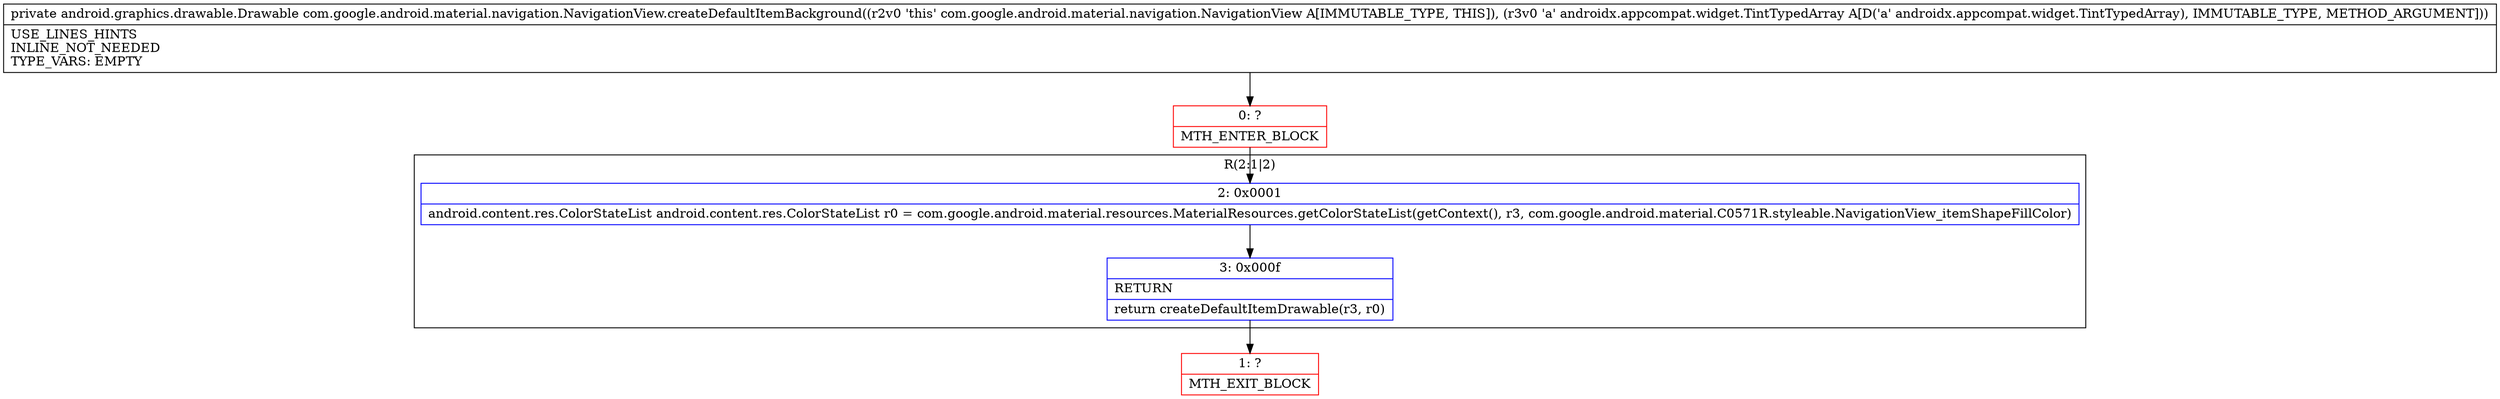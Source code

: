digraph "CFG forcom.google.android.material.navigation.NavigationView.createDefaultItemBackground(Landroidx\/appcompat\/widget\/TintTypedArray;)Landroid\/graphics\/drawable\/Drawable;" {
subgraph cluster_Region_711553447 {
label = "R(2:1|2)";
node [shape=record,color=blue];
Node_2 [shape=record,label="{2\:\ 0x0001|android.content.res.ColorStateList android.content.res.ColorStateList r0 = com.google.android.material.resources.MaterialResources.getColorStateList(getContext(), r3, com.google.android.material.C0571R.styleable.NavigationView_itemShapeFillColor)\l}"];
Node_3 [shape=record,label="{3\:\ 0x000f|RETURN\l|return createDefaultItemDrawable(r3, r0)\l}"];
}
Node_0 [shape=record,color=red,label="{0\:\ ?|MTH_ENTER_BLOCK\l}"];
Node_1 [shape=record,color=red,label="{1\:\ ?|MTH_EXIT_BLOCK\l}"];
MethodNode[shape=record,label="{private android.graphics.drawable.Drawable com.google.android.material.navigation.NavigationView.createDefaultItemBackground((r2v0 'this' com.google.android.material.navigation.NavigationView A[IMMUTABLE_TYPE, THIS]), (r3v0 'a' androidx.appcompat.widget.TintTypedArray A[D('a' androidx.appcompat.widget.TintTypedArray), IMMUTABLE_TYPE, METHOD_ARGUMENT]))  | USE_LINES_HINTS\lINLINE_NOT_NEEDED\lTYPE_VARS: EMPTY\l}"];
MethodNode -> Node_0;Node_2 -> Node_3;
Node_3 -> Node_1;
Node_0 -> Node_2;
}

